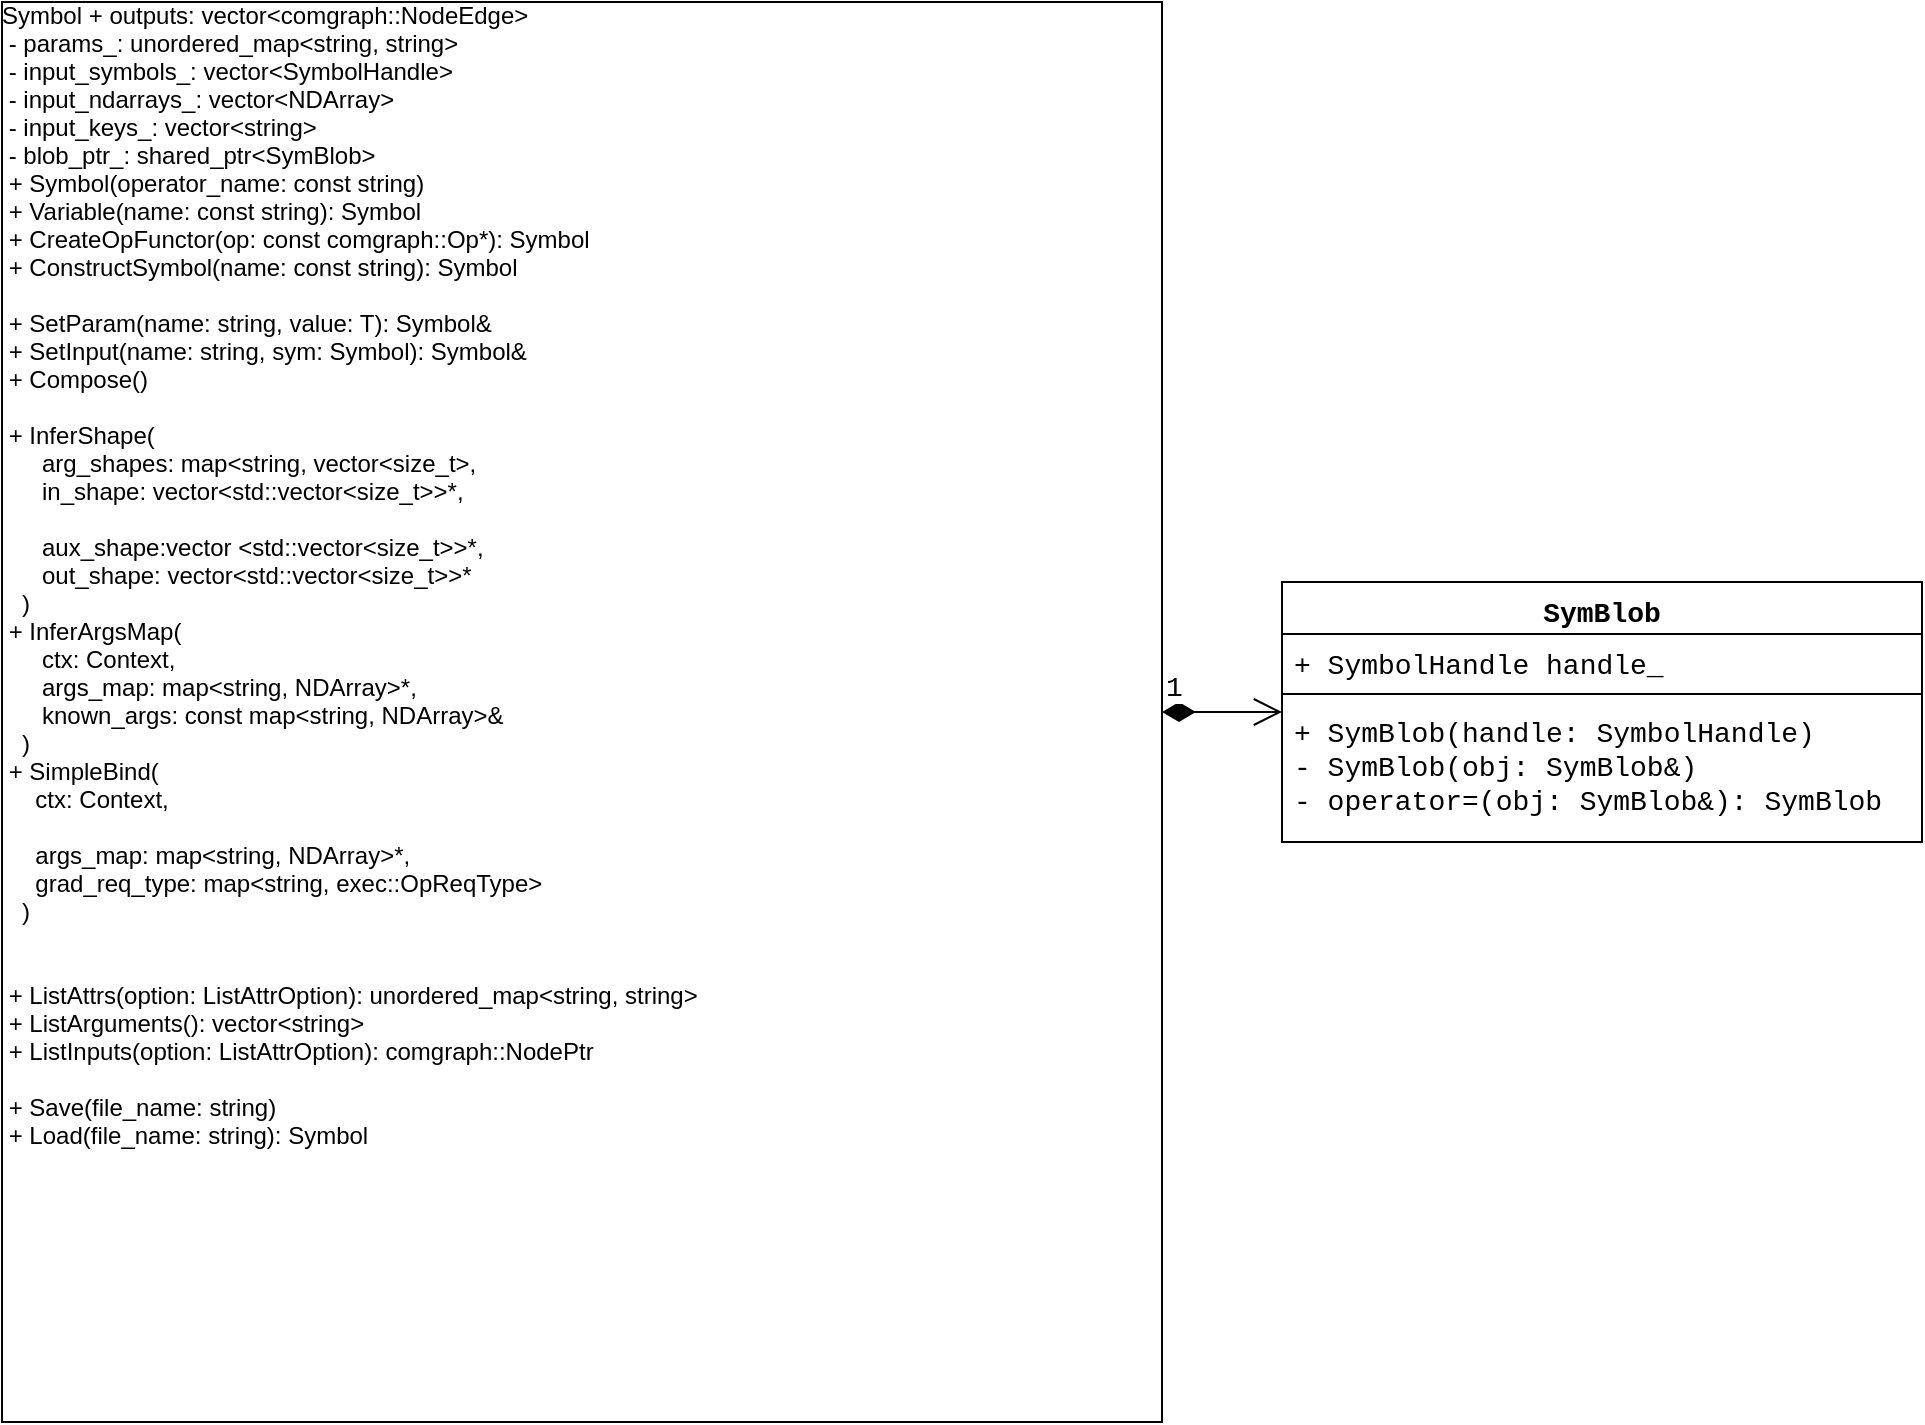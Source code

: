 <mxfile version="14.6.13" type="github">
  <diagram name="Page-1" id="929967ad-93f9-6ef4-fab6-5d389245f69c">
    <mxGraphModel dx="1892" dy="1450" grid="1" gridSize="10" guides="1" tooltips="1" connect="1" arrows="1" fold="1" page="1" pageScale="1.5" pageWidth="1169" pageHeight="826" background="none" math="0" shadow="0">
      <root>
        <mxCell id="0" style=";html=1;" />
        <mxCell id="1" style=";html=1;" parent="0" />
        <mxCell id="yEWoqUiM4OorlA2c4pws-1" value="Symbol + outputs: vector&lt;comgraph::NodeEdge&gt;&#xa; - params_: unordered_map&lt;string, string&gt; &#xa; - input_symbols_: vector&lt;SymbolHandle&gt; &#xa; - input_ndarrays_: vector&lt;NDArray&gt; &#xa; - input_keys_: vector&lt;string&gt; &#xa; - blob_ptr_: shared_ptr&lt;SymBlob&gt;&#xa; + Symbol(operator_name: const string)&#xa; + Variable(name: const string): Symbol&#xa; + CreateOpFunctor(op: const comgraph::Op*): Symbol&#xa; + ConstructSymbol(name: const string): Symbol&#xa;&#xa; + SetParam(name: string, value: T): Symbol&amp;&#xa; + SetInput(name: string, sym: Symbol): Symbol&amp;&#xa; + Compose()&#xa;&#xa; + InferShape(&#xa;      arg_shapes: map&lt;string, vector&lt;size_t&gt;, &#xa;      in_shape: vector&lt;std::vector&lt;size_t&gt;&gt;*,&#xa;&#xa;      aux_shape:vector &lt;std::vector&lt;size_t&gt;&gt;*,&#xa;      out_shape: vector&lt;std::vector&lt;size_t&gt;&gt;*&#xa;   )&#xa; + InferArgsMap(&#xa;      ctx: Context, &#xa;      args_map: map&lt;string, NDArray&gt;*,&#xa;      known_args: const map&lt;string, NDArray&gt;&amp;&#xa;   )&#xa; + SimpleBind(&#xa;     ctx: Context, &#xa;&#xa;     args_map: map&lt;string, NDArray&gt;*,&#xa;     grad_req_type: map&lt;string, exec::OpReqType&gt;&#xa;   )&#xa;&#xa;&#xa; + ListAttrs(option: ListAttrOption): unordered_map&lt;string, string&gt;&#xa; + ListArguments(): vector&lt;string&gt;&#xa; + ListInputs(option: ListAttrOption): comgraph::NodePtr&#xa;&#xa; + Save(file_name: string)&#xa; + Load(file_name: string): Symbol" style="verticalAlign=top;align=left;overflow=fill;fontSize=12;fontFamily=Helvetica;" vertex="1" parent="1">
          <mxGeometry x="380" y="310" width="580" height="710" as="geometry" />
        </mxCell>
        <mxCell id="yEWoqUiM4OorlA2c4pws-3" value="SymBlob" style="swimlane;fontStyle=1;align=center;verticalAlign=top;childLayout=stackLayout;horizontal=1;startSize=26;horizontalStack=0;resizeParent=1;resizeParentMax=0;resizeLast=0;collapsible=1;marginBottom=0;fontFamily=Courier New;fontSize=14;" vertex="1" parent="1">
          <mxGeometry x="1020" y="600" width="320" height="130" as="geometry" />
        </mxCell>
        <mxCell id="yEWoqUiM4OorlA2c4pws-4" value="+ SymbolHandle handle_" style="text;strokeColor=none;fillColor=none;align=left;verticalAlign=top;spacingLeft=4;spacingRight=4;overflow=hidden;rotatable=0;points=[[0,0.5],[1,0.5]];portConstraint=eastwest;fontFamily=Courier New;fontSize=14;" vertex="1" parent="yEWoqUiM4OorlA2c4pws-3">
          <mxGeometry y="26" width="320" height="26" as="geometry" />
        </mxCell>
        <mxCell id="yEWoqUiM4OorlA2c4pws-5" value="" style="line;strokeWidth=1;fillColor=none;align=left;verticalAlign=middle;spacingTop=-1;spacingLeft=3;spacingRight=3;rotatable=0;labelPosition=right;points=[];portConstraint=eastwest;fontFamily=Courier New;fontSize=14;" vertex="1" parent="yEWoqUiM4OorlA2c4pws-3">
          <mxGeometry y="52" width="320" height="8" as="geometry" />
        </mxCell>
        <mxCell id="yEWoqUiM4OorlA2c4pws-7" value="+ SymBlob(handle: SymbolHandle)&#xa;- SymBlob(obj: SymBlob&amp;)&#xa;- operator=(obj: SymBlob&amp;): SymBlob" style="text;strokeColor=none;fillColor=none;align=left;verticalAlign=top;spacingLeft=4;spacingRight=4;overflow=hidden;rotatable=0;points=[[0,0.5],[1,0.5]];portConstraint=eastwest;fontFamily=Courier New;fontSize=14;" vertex="1" parent="yEWoqUiM4OorlA2c4pws-3">
          <mxGeometry y="60" width="320" height="70" as="geometry" />
        </mxCell>
        <mxCell id="yEWoqUiM4OorlA2c4pws-9" value="1" style="endArrow=open;endSize=12;startArrow=diamondThin;startSize=14;startFill=1;edgeStyle=orthogonalEdgeStyle;align=left;verticalAlign=bottom;fontFamily=Courier New;fontSize=14;" edge="1" parent="1" source="yEWoqUiM4OorlA2c4pws-1" target="yEWoqUiM4OorlA2c4pws-3">
          <mxGeometry x="-1" y="3" relative="1" as="geometry">
            <mxPoint x="570" y="660" as="sourcePoint" />
            <mxPoint x="730" y="660" as="targetPoint" />
          </mxGeometry>
        </mxCell>
      </root>
    </mxGraphModel>
  </diagram>
</mxfile>
